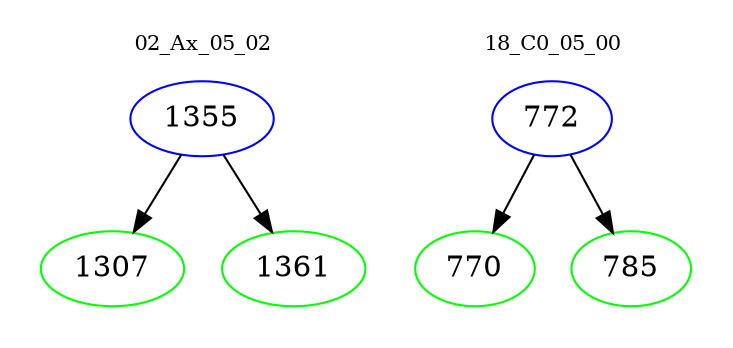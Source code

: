 digraph{
subgraph cluster_0 {
color = white
label = "02_Ax_05_02";
fontsize=10;
T0_1355 [label="1355", color="blue"]
T0_1355 -> T0_1307 [color="black"]
T0_1307 [label="1307", color="green"]
T0_1355 -> T0_1361 [color="black"]
T0_1361 [label="1361", color="green"]
}
subgraph cluster_1 {
color = white
label = "18_C0_05_00";
fontsize=10;
T1_772 [label="772", color="blue"]
T1_772 -> T1_770 [color="black"]
T1_770 [label="770", color="green"]
T1_772 -> T1_785 [color="black"]
T1_785 [label="785", color="green"]
}
}
